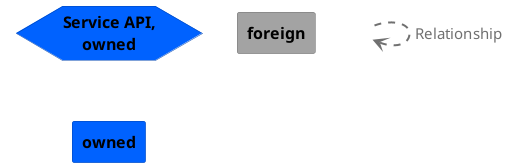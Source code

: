 @startuml
set separator none

skinparam {
  shadowing false
  arrowFontSize 15
  defaultTextAlignment center
  wrapWidth 100
  maxMessageSize 100
}
hide stereotype

skinparam rectangle<<_transparent>> {
  BorderColor transparent
  BackgroundColor transparent
  FontColor transparent
}

skinparam hexagon<<1>> {
  BackgroundColor #0062ff
  FontColor #000000
  BorderColor #0044b2
}
hexagon "==Service API, owned" <<1>>

skinparam rectangle<<2>> {
  BackgroundColor #a3a3a3
  FontColor #000000
  BorderColor #727272
}
rectangle "==foreign" <<2>>

skinparam rectangle<<3>> {
  BackgroundColor #0062ff
  FontColor #000000
  BorderColor #0044b2
}
rectangle "==owned" <<3>>

rectangle "." <<_transparent>> as 4
4 .[#707070,thickness=2].> 4 : "<color:#707070>Relationship"


@enduml